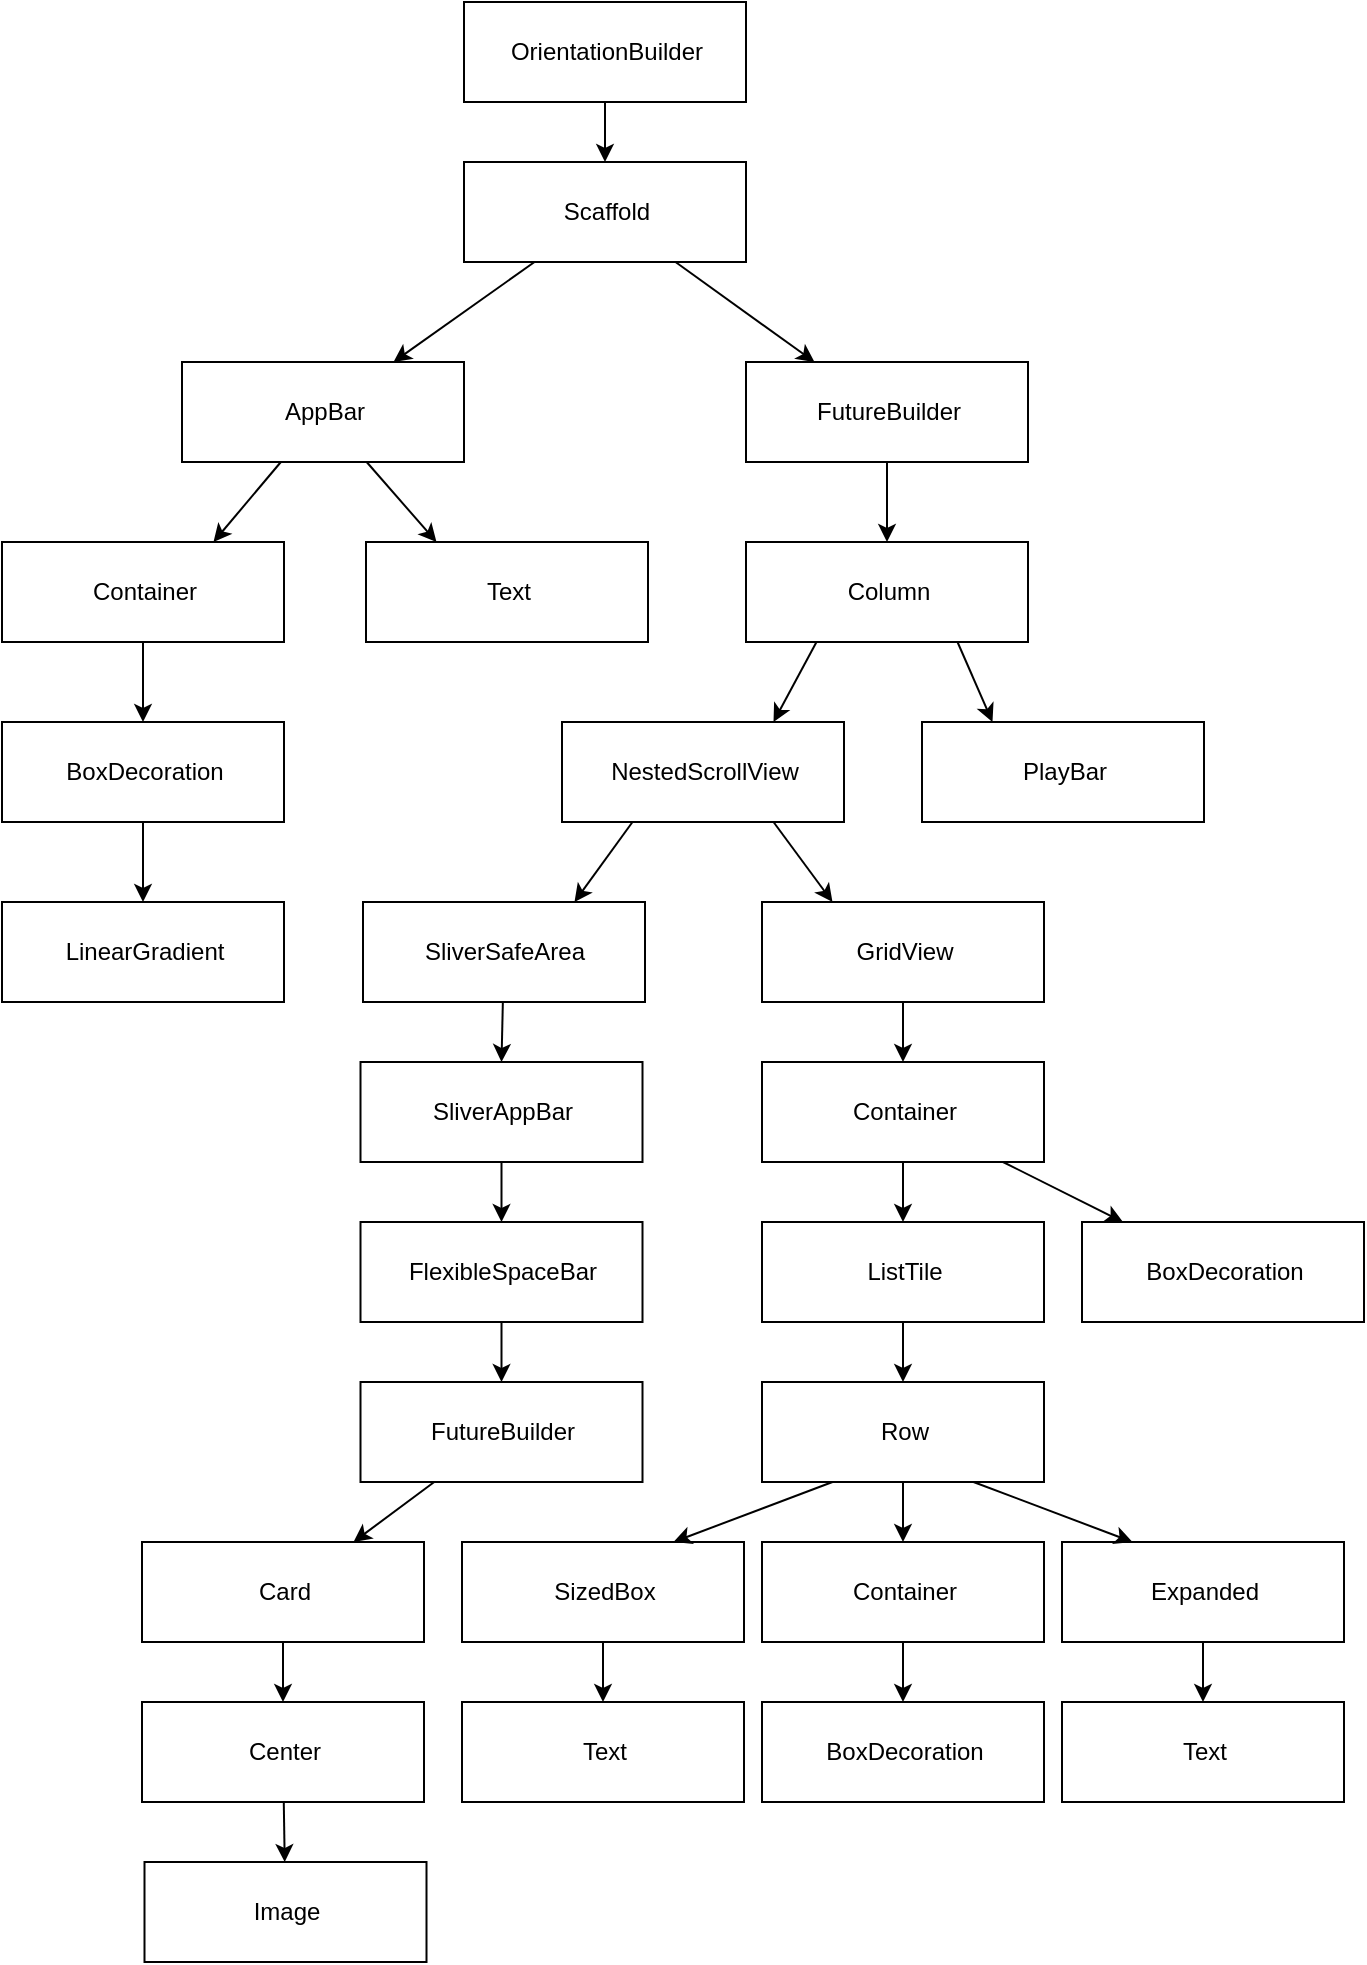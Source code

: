 <mxfile version="18.0.3" type="device"><diagram id="PivsbdY1pP6fI0BvHePQ" name="Page-1"><mxGraphModel dx="1778" dy="975" grid="1" gridSize="10" guides="1" tooltips="1" connect="1" arrows="1" fold="1" page="1" pageScale="1" pageWidth="827" pageHeight="1169" math="0" shadow="0"><root><mxCell id="0"/><mxCell id="1" parent="0"/><mxCell id="7b3UvTE9hPnXHwagYoxE-29" style="edgeStyle=none;rounded=0;orthogonalLoop=1;jettySize=auto;html=1;exitX=0.25;exitY=1;exitDx=0;exitDy=0;" edge="1" parent="1" source="7b3UvTE9hPnXHwagYoxE-1" target="7b3UvTE9hPnXHwagYoxE-4"><mxGeometry relative="1" as="geometry"/></mxCell><mxCell id="7b3UvTE9hPnXHwagYoxE-30" style="edgeStyle=none;rounded=0;orthogonalLoop=1;jettySize=auto;html=1;entryX=0.25;entryY=0;entryDx=0;entryDy=0;exitX=0.75;exitY=1;exitDx=0;exitDy=0;" edge="1" parent="1" source="7b3UvTE9hPnXHwagYoxE-1"><mxGeometry relative="1" as="geometry"><mxPoint x="466.25" y="190" as="targetPoint"/></mxGeometry></mxCell><mxCell id="7b3UvTE9hPnXHwagYoxE-1" value="Scaffold" style="html=1;" vertex="1" parent="1"><mxGeometry x="291" y="90" width="141" height="50" as="geometry"/></mxCell><mxCell id="7b3UvTE9hPnXHwagYoxE-3" style="edgeStyle=none;rounded=0;orthogonalLoop=1;jettySize=auto;html=1;entryX=0.75;entryY=0;entryDx=0;entryDy=0;" edge="1" parent="1" source="7b3UvTE9hPnXHwagYoxE-4" target="7b3UvTE9hPnXHwagYoxE-11"><mxGeometry relative="1" as="geometry"/></mxCell><mxCell id="7b3UvTE9hPnXHwagYoxE-17" style="rounded=0;orthogonalLoop=1;jettySize=auto;html=1;entryX=0.25;entryY=0;entryDx=0;entryDy=0;" edge="1" parent="1" source="7b3UvTE9hPnXHwagYoxE-4" target="7b3UvTE9hPnXHwagYoxE-31"><mxGeometry relative="1" as="geometry"/></mxCell><mxCell id="7b3UvTE9hPnXHwagYoxE-4" value="AppBar" style="html=1;" vertex="1" parent="1"><mxGeometry x="150" y="190" width="141" height="50" as="geometry"/></mxCell><mxCell id="7b3UvTE9hPnXHwagYoxE-5" style="edgeStyle=none;rounded=0;orthogonalLoop=1;jettySize=auto;html=1;" edge="1" parent="1" source="7b3UvTE9hPnXHwagYoxE-6" target="7b3UvTE9hPnXHwagYoxE-13"><mxGeometry relative="1" as="geometry"/></mxCell><mxCell id="7b3UvTE9hPnXHwagYoxE-6" value="BoxDecoration" style="html=1;" vertex="1" parent="1"><mxGeometry x="60" y="370" width="141" height="50" as="geometry"/></mxCell><mxCell id="7b3UvTE9hPnXHwagYoxE-14" style="edgeStyle=orthogonalEdgeStyle;rounded=0;orthogonalLoop=1;jettySize=auto;html=1;entryX=0.5;entryY=0;entryDx=0;entryDy=0;" edge="1" parent="1" source="7b3UvTE9hPnXHwagYoxE-11" target="7b3UvTE9hPnXHwagYoxE-6"><mxGeometry relative="1" as="geometry"/></mxCell><mxCell id="7b3UvTE9hPnXHwagYoxE-11" value="Container" style="html=1;" vertex="1" parent="1"><mxGeometry x="60" y="280" width="141" height="50" as="geometry"/></mxCell><mxCell id="7b3UvTE9hPnXHwagYoxE-25" style="edgeStyle=none;rounded=0;orthogonalLoop=1;jettySize=auto;html=1;entryX=0.5;entryY=0;entryDx=0;entryDy=0;" edge="1" parent="1" source="7b3UvTE9hPnXHwagYoxE-12" target="7b3UvTE9hPnXHwagYoxE-20"><mxGeometry relative="1" as="geometry"/></mxCell><mxCell id="7b3UvTE9hPnXHwagYoxE-12" value="FutureBuilder" style="html=1;" vertex="1" parent="1"><mxGeometry x="432" y="190" width="141" height="50" as="geometry"/></mxCell><mxCell id="7b3UvTE9hPnXHwagYoxE-13" value="LinearGradient" style="html=1;" vertex="1" parent="1"><mxGeometry x="60" y="460" width="141" height="50" as="geometry"/></mxCell><mxCell id="7b3UvTE9hPnXHwagYoxE-19" style="edgeStyle=none;rounded=0;orthogonalLoop=1;jettySize=auto;html=1;exitX=0.25;exitY=1;exitDx=0;exitDy=0;entryX=0.75;entryY=0;entryDx=0;entryDy=0;" edge="1" parent="1" source="7b3UvTE9hPnXHwagYoxE-20" target="7b3UvTE9hPnXHwagYoxE-21"><mxGeometry relative="1" as="geometry"/></mxCell><mxCell id="7b3UvTE9hPnXHwagYoxE-65" style="edgeStyle=none;rounded=0;orthogonalLoop=1;jettySize=auto;html=1;entryX=0.25;entryY=0;entryDx=0;entryDy=0;exitX=0.75;exitY=1;exitDx=0;exitDy=0;" edge="1" parent="1" source="7b3UvTE9hPnXHwagYoxE-20" target="7b3UvTE9hPnXHwagYoxE-64"><mxGeometry relative="1" as="geometry"/></mxCell><mxCell id="7b3UvTE9hPnXHwagYoxE-20" value="Column" style="html=1;" vertex="1" parent="1"><mxGeometry x="432" y="280" width="141" height="50" as="geometry"/></mxCell><mxCell id="7b3UvTE9hPnXHwagYoxE-27" style="edgeStyle=none;rounded=0;orthogonalLoop=1;jettySize=auto;html=1;entryX=0.75;entryY=0;entryDx=0;entryDy=0;exitX=0.25;exitY=1;exitDx=0;exitDy=0;" edge="1" parent="1" source="7b3UvTE9hPnXHwagYoxE-21" target="7b3UvTE9hPnXHwagYoxE-26"><mxGeometry relative="1" as="geometry"/></mxCell><mxCell id="7b3UvTE9hPnXHwagYoxE-69" style="edgeStyle=none;rounded=0;orthogonalLoop=1;jettySize=auto;html=1;entryX=0.25;entryY=0;entryDx=0;entryDy=0;exitX=0.75;exitY=1;exitDx=0;exitDy=0;" edge="1" parent="1" source="7b3UvTE9hPnXHwagYoxE-21" target="7b3UvTE9hPnXHwagYoxE-41"><mxGeometry relative="1" as="geometry"/></mxCell><mxCell id="7b3UvTE9hPnXHwagYoxE-21" value="NestedScrollView" style="html=1;" vertex="1" parent="1"><mxGeometry x="340" y="370" width="141" height="50" as="geometry"/></mxCell><mxCell id="7b3UvTE9hPnXHwagYoxE-50" style="edgeStyle=none;rounded=0;orthogonalLoop=1;jettySize=auto;html=1;entryX=0.5;entryY=0;entryDx=0;entryDy=0;exitX=0.5;exitY=1;exitDx=0;exitDy=0;" edge="1" parent="1" source="7b3UvTE9hPnXHwagYoxE-24" target="7b3UvTE9hPnXHwagYoxE-40"><mxGeometry relative="1" as="geometry"/></mxCell><mxCell id="7b3UvTE9hPnXHwagYoxE-24" value="SliverAppBar" style="html=1;" vertex="1" parent="1"><mxGeometry x="239.25" y="540" width="141" height="50" as="geometry"/></mxCell><mxCell id="7b3UvTE9hPnXHwagYoxE-28" style="edgeStyle=none;rounded=0;orthogonalLoop=1;jettySize=auto;html=1;entryX=0.5;entryY=0;entryDx=0;entryDy=0;" edge="1" parent="1" source="7b3UvTE9hPnXHwagYoxE-26" target="7b3UvTE9hPnXHwagYoxE-24"><mxGeometry relative="1" as="geometry"><mxPoint x="382.75" y="640" as="targetPoint"/></mxGeometry></mxCell><mxCell id="7b3UvTE9hPnXHwagYoxE-26" value="SliverSafeArea" style="html=1;" vertex="1" parent="1"><mxGeometry x="240.5" y="460" width="141" height="50" as="geometry"/></mxCell><mxCell id="7b3UvTE9hPnXHwagYoxE-31" value="Text" style="html=1;" vertex="1" parent="1"><mxGeometry x="242" y="280" width="141" height="50" as="geometry"/></mxCell><mxCell id="7b3UvTE9hPnXHwagYoxE-52" style="edgeStyle=none;rounded=0;orthogonalLoop=1;jettySize=auto;html=1;entryX=0.5;entryY=0;entryDx=0;entryDy=0;exitX=0.5;exitY=1;exitDx=0;exitDy=0;" edge="1" parent="1" source="7b3UvTE9hPnXHwagYoxE-40" target="7b3UvTE9hPnXHwagYoxE-42"><mxGeometry relative="1" as="geometry"/></mxCell><mxCell id="7b3UvTE9hPnXHwagYoxE-40" value="FlexibleSpaceBar" style="html=1;" vertex="1" parent="1"><mxGeometry x="239.25" y="620" width="141" height="50" as="geometry"/></mxCell><mxCell id="7b3UvTE9hPnXHwagYoxE-90" style="edgeStyle=none;rounded=0;orthogonalLoop=1;jettySize=auto;html=1;" edge="1" parent="1" source="7b3UvTE9hPnXHwagYoxE-41" target="7b3UvTE9hPnXHwagYoxE-45"><mxGeometry relative="1" as="geometry"/></mxCell><mxCell id="7b3UvTE9hPnXHwagYoxE-41" value="GridView" style="html=1;" vertex="1" parent="1"><mxGeometry x="440" y="460" width="141" height="50" as="geometry"/></mxCell><mxCell id="7b3UvTE9hPnXHwagYoxE-54" style="edgeStyle=none;rounded=0;orthogonalLoop=1;jettySize=auto;html=1;entryX=0.75;entryY=0;entryDx=0;entryDy=0;" edge="1" parent="1" source="7b3UvTE9hPnXHwagYoxE-42" target="7b3UvTE9hPnXHwagYoxE-43"><mxGeometry relative="1" as="geometry"/></mxCell><mxCell id="7b3UvTE9hPnXHwagYoxE-67" style="edgeStyle=none;rounded=0;orthogonalLoop=1;jettySize=auto;html=1;entryX=0.5;entryY=0;entryDx=0;entryDy=0;" edge="1" parent="1" source="7b3UvTE9hPnXHwagYoxE-43" target="7b3UvTE9hPnXHwagYoxE-44"><mxGeometry relative="1" as="geometry"/></mxCell><mxCell id="7b3UvTE9hPnXHwagYoxE-43" value="Card" style="html=1;" vertex="1" parent="1"><mxGeometry x="130" y="780" width="141" height="50" as="geometry"/></mxCell><mxCell id="7b3UvTE9hPnXHwagYoxE-68" style="edgeStyle=none;rounded=0;orthogonalLoop=1;jettySize=auto;html=1;" edge="1" parent="1" source="7b3UvTE9hPnXHwagYoxE-44" target="7b3UvTE9hPnXHwagYoxE-46"><mxGeometry relative="1" as="geometry"/></mxCell><mxCell id="7b3UvTE9hPnXHwagYoxE-44" value="Center" style="html=1;" vertex="1" parent="1"><mxGeometry x="130" y="860" width="141" height="50" as="geometry"/></mxCell><mxCell id="7b3UvTE9hPnXHwagYoxE-77" style="edgeStyle=none;rounded=0;orthogonalLoop=1;jettySize=auto;html=1;" edge="1" parent="1" source="7b3UvTE9hPnXHwagYoxE-45" target="7b3UvTE9hPnXHwagYoxE-48"><mxGeometry relative="1" as="geometry"/></mxCell><mxCell id="7b3UvTE9hPnXHwagYoxE-78" style="edgeStyle=none;rounded=0;orthogonalLoop=1;jettySize=auto;html=1;" edge="1" parent="1" source="7b3UvTE9hPnXHwagYoxE-45" target="7b3UvTE9hPnXHwagYoxE-76"><mxGeometry relative="1" as="geometry"/></mxCell><mxCell id="7b3UvTE9hPnXHwagYoxE-45" value="&lt;div&gt;Container&lt;/div&gt;" style="html=1;" vertex="1" parent="1"><mxGeometry x="440" y="540" width="141" height="50" as="geometry"/></mxCell><mxCell id="7b3UvTE9hPnXHwagYoxE-46" value="Image" style="html=1;" vertex="1" parent="1"><mxGeometry x="131.25" y="940" width="141" height="50" as="geometry"/></mxCell><mxCell id="7b3UvTE9hPnXHwagYoxE-48" value="BoxDecoration" style="html=1;" vertex="1" parent="1"><mxGeometry x="600" y="620" width="141" height="50" as="geometry"/></mxCell><mxCell id="7b3UvTE9hPnXHwagYoxE-63" style="edgeStyle=none;rounded=0;orthogonalLoop=1;jettySize=auto;html=1;" edge="1" parent="1" source="7b3UvTE9hPnXHwagYoxE-62" target="7b3UvTE9hPnXHwagYoxE-1"><mxGeometry relative="1" as="geometry"/></mxCell><mxCell id="7b3UvTE9hPnXHwagYoxE-62" value="OrientationBuilder" style="html=1;" vertex="1" parent="1"><mxGeometry x="291" y="10" width="141" height="50" as="geometry"/></mxCell><mxCell id="7b3UvTE9hPnXHwagYoxE-64" value="PlayBar" style="html=1;" vertex="1" parent="1"><mxGeometry x="520" y="370" width="141" height="50" as="geometry"/></mxCell><mxCell id="7b3UvTE9hPnXHwagYoxE-42" value="FutureBuilder" style="html=1;" vertex="1" parent="1"><mxGeometry x="239.25" y="700" width="141" height="50" as="geometry"/></mxCell><mxCell id="7b3UvTE9hPnXHwagYoxE-71" value="Text" style="html=1;" vertex="1" parent="1"><mxGeometry x="590" y="860" width="141" height="50" as="geometry"/></mxCell><mxCell id="7b3UvTE9hPnXHwagYoxE-86" style="edgeStyle=none;rounded=0;orthogonalLoop=1;jettySize=auto;html=1;" edge="1" parent="1" source="7b3UvTE9hPnXHwagYoxE-72" target="7b3UvTE9hPnXHwagYoxE-71"><mxGeometry relative="1" as="geometry"/></mxCell><mxCell id="7b3UvTE9hPnXHwagYoxE-72" value="Expanded" style="html=1;" vertex="1" parent="1"><mxGeometry x="590" y="780" width="141" height="50" as="geometry"/></mxCell><mxCell id="7b3UvTE9hPnXHwagYoxE-85" style="edgeStyle=none;rounded=0;orthogonalLoop=1;jettySize=auto;html=1;" edge="1" parent="1" source="7b3UvTE9hPnXHwagYoxE-73" target="7b3UvTE9hPnXHwagYoxE-83"><mxGeometry relative="1" as="geometry"/></mxCell><mxCell id="7b3UvTE9hPnXHwagYoxE-73" value="&lt;div&gt;Container&lt;/div&gt;" style="html=1;" vertex="1" parent="1"><mxGeometry x="440" y="780" width="141" height="50" as="geometry"/></mxCell><mxCell id="7b3UvTE9hPnXHwagYoxE-84" style="edgeStyle=none;rounded=0;orthogonalLoop=1;jettySize=auto;html=1;" edge="1" parent="1" source="7b3UvTE9hPnXHwagYoxE-74" target="7b3UvTE9hPnXHwagYoxE-82"><mxGeometry relative="1" as="geometry"/></mxCell><mxCell id="7b3UvTE9hPnXHwagYoxE-74" value="SizedBox" style="html=1;" vertex="1" parent="1"><mxGeometry x="290" y="780" width="141" height="50" as="geometry"/></mxCell><mxCell id="7b3UvTE9hPnXHwagYoxE-87" style="edgeStyle=none;rounded=0;orthogonalLoop=1;jettySize=auto;html=1;entryX=0.75;entryY=0;entryDx=0;entryDy=0;exitX=0.25;exitY=1;exitDx=0;exitDy=0;" edge="1" parent="1" source="7b3UvTE9hPnXHwagYoxE-75" target="7b3UvTE9hPnXHwagYoxE-74"><mxGeometry relative="1" as="geometry"/></mxCell><mxCell id="7b3UvTE9hPnXHwagYoxE-88" style="edgeStyle=none;rounded=0;orthogonalLoop=1;jettySize=auto;html=1;entryX=0.5;entryY=0;entryDx=0;entryDy=0;" edge="1" parent="1" source="7b3UvTE9hPnXHwagYoxE-75" target="7b3UvTE9hPnXHwagYoxE-73"><mxGeometry relative="1" as="geometry"/></mxCell><mxCell id="7b3UvTE9hPnXHwagYoxE-89" style="edgeStyle=none;rounded=0;orthogonalLoop=1;jettySize=auto;html=1;entryX=0.25;entryY=0;entryDx=0;entryDy=0;exitX=0.75;exitY=1;exitDx=0;exitDy=0;" edge="1" parent="1" source="7b3UvTE9hPnXHwagYoxE-75" target="7b3UvTE9hPnXHwagYoxE-72"><mxGeometry relative="1" as="geometry"/></mxCell><mxCell id="7b3UvTE9hPnXHwagYoxE-75" value="Row" style="html=1;" vertex="1" parent="1"><mxGeometry x="440" y="700" width="141" height="50" as="geometry"/></mxCell><mxCell id="7b3UvTE9hPnXHwagYoxE-79" style="edgeStyle=none;rounded=0;orthogonalLoop=1;jettySize=auto;html=1;" edge="1" parent="1" source="7b3UvTE9hPnXHwagYoxE-76" target="7b3UvTE9hPnXHwagYoxE-75"><mxGeometry relative="1" as="geometry"/></mxCell><mxCell id="7b3UvTE9hPnXHwagYoxE-76" value="ListTile" style="html=1;" vertex="1" parent="1"><mxGeometry x="440" y="620" width="141" height="50" as="geometry"/></mxCell><mxCell id="7b3UvTE9hPnXHwagYoxE-82" value="Text" style="html=1;" vertex="1" parent="1"><mxGeometry x="290" y="860" width="141" height="50" as="geometry"/></mxCell><mxCell id="7b3UvTE9hPnXHwagYoxE-83" value="BoxDecoration" style="html=1;" vertex="1" parent="1"><mxGeometry x="440" y="860" width="141" height="50" as="geometry"/></mxCell></root></mxGraphModel></diagram></mxfile>